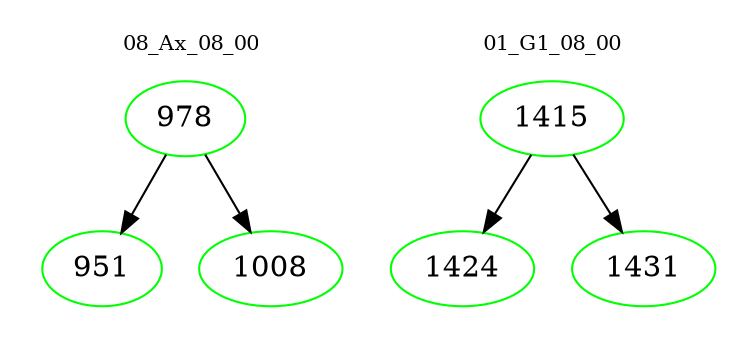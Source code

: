digraph{
subgraph cluster_0 {
color = white
label = "08_Ax_08_00";
fontsize=10;
T0_978 [label="978", color="green"]
T0_978 -> T0_951 [color="black"]
T0_951 [label="951", color="green"]
T0_978 -> T0_1008 [color="black"]
T0_1008 [label="1008", color="green"]
}
subgraph cluster_1 {
color = white
label = "01_G1_08_00";
fontsize=10;
T1_1415 [label="1415", color="green"]
T1_1415 -> T1_1424 [color="black"]
T1_1424 [label="1424", color="green"]
T1_1415 -> T1_1431 [color="black"]
T1_1431 [label="1431", color="green"]
}
}
